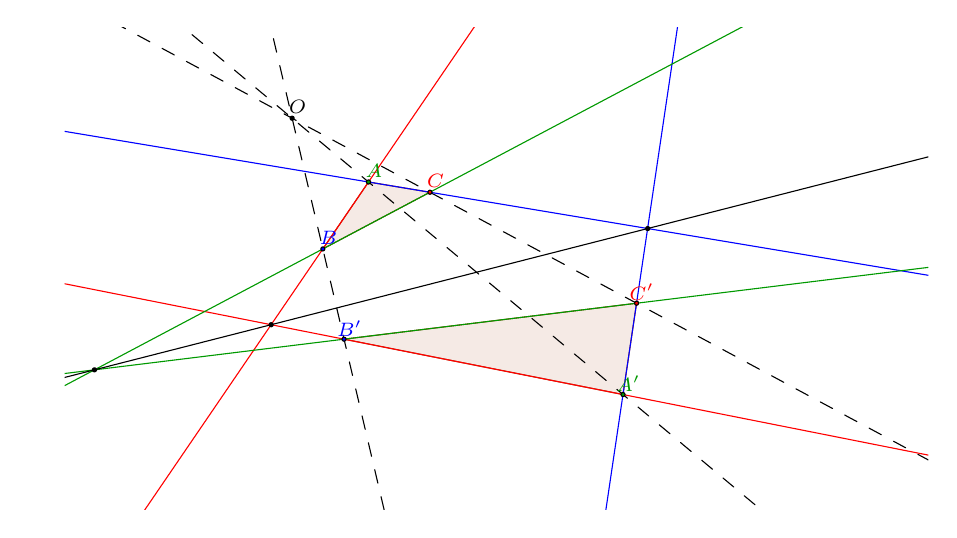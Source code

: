 \definecolor{zzttqq}{rgb}{0.6,0.2,0.}
\definecolor{ffqqqq}{rgb}{1.,0.,0.}
\definecolor{qqqqff}{rgb}{0.,0.,1.}
\definecolor{qqffqq}{rgb}{0.,0.6.,0.}
\begin{tikzpicture}[scale=0.5,line cap=round,line join=round,>=triangle 45,x=1.0cm,y=1.0cm]
\clip(-2.64,-4.96) rectangle (19.3,7.28);
\fill[color=zzttqq,fill=zzttqq,fill opacity=0.1] (5.08,3.36) -- (3.92,1.66) -- (6.64,3.1) -- cycle;
\fill[color=zzttqq,fill=zzttqq,fill opacity=0.1] (11.544,-2.038) -- (4.459,-0.632) -- (11.889,0.281) -- cycle;
\draw [color=zzttqq] (5.08,3.36)-- (3.92,1.66);
\draw [color=zzttqq] (3.92,1.66)-- (6.64,3.1);
\draw [color=zzttqq] (6.64,3.1)-- (5.08,3.36);
\draw [dash pattern=on 5pt off 5pt,domain=-2.64:19.3] plot(\x,{(--14.748-1.62*\x)/1.94});
\draw [dash pattern=on 5pt off 5pt,domain=-2.64:19.3] plot(\x,{(--14.309-3.32*\x)/0.78});
\draw [dash pattern=on 5pt off 5pt,domain=-2.64:19.3] plot(\x,{(--23.333-1.88*\x)/3.5});
\draw [color=zzttqq] (11.544,-2.038)-- (4.459,-0.632);
\draw [color=zzttqq] (4.459,-0.632)-- (11.889,0.281);
\draw [color=zzttqq] (11.889,0.281)-- (11.544,-2.038);
\draw [color=ffqqqq,domain=-2.64:19.3] plot(\x,{(--4.738-1.7*\x)/-1.16});
\draw [color=ffqqqq,domain=-2.64:19.3] plot(\x,{(-1.788--1.406*\x)/-7.086});
\draw [color=qqqqff,domain=-2.64:19.3] plot(\x,{(--6.562-0.26*\x)/1.56});
\draw [color=qqqqff,domain=-2.64:19.3] plot(\x,{(-27.471--2.319*\x)/0.344});
\draw [color=qqffqq,domain=-2.64:19.3] plot(\x,{(-1.13--1.44*\x)/2.72});
\draw [color=qqffqq,domain=-2.64:19.3] plot(\x,{(-8.768--0.913*\x)/7.43});
\draw [domain=-2.64:19.3] plot(\x,{(-8.901--2.443*\x)/9.564});
\begin{scriptsize}
\draw [fill=qqffqq] (5.08,3.36) circle (1.5pt);
\draw[color=qqffqq] (5.22,3.64) node {$A$};
\draw [fill=qqqqff] (3.92,1.66) circle (1.5pt);
\draw[color=qqqqff] (4.06,1.94) node {$B$};
\draw [fill=ffqqqq] (6.64,3.1) circle (1.5pt);
\draw[color=ffqqqq] (6.78,3.38) node {$C$};
\draw [fill=black] (3.14,4.98) circle (1.5pt);
\draw[color=black] (3.28,5.26) node {$O$};
\draw [fill=qqffqq] (11.544,-2.038) circle (1.5pt);
\draw[color=qqffqq] (11.68,-1.76) node {$A'$};
\draw [fill=qqqqff] (4.459,-0.632) circle (1.5pt);
\draw[color=qqqqff] (4.6,-0.36) node {$B'$};
\draw [fill=ffqqqq] (11.889,0.281) circle (1.5pt);
\draw[color=ffqqqq] (12.02,0.56) node {$C'$};
\draw [fill=black] (2.607,-0.265) circle (1.5pt);
%\draw[color=black] (2.74,0.02) node {$H$};
\draw [fill=black] (12.171,2.178) circle (1.5pt);
%\draw[color=black] (12.32,2.46) node {$I$};
\draw [fill=black] (-1.881,-1.411) circle (1.5pt);
%\draw[color=black] (-1.74,-1.14) node {$J$};
\end{scriptsize}
\end{tikzpicture}
